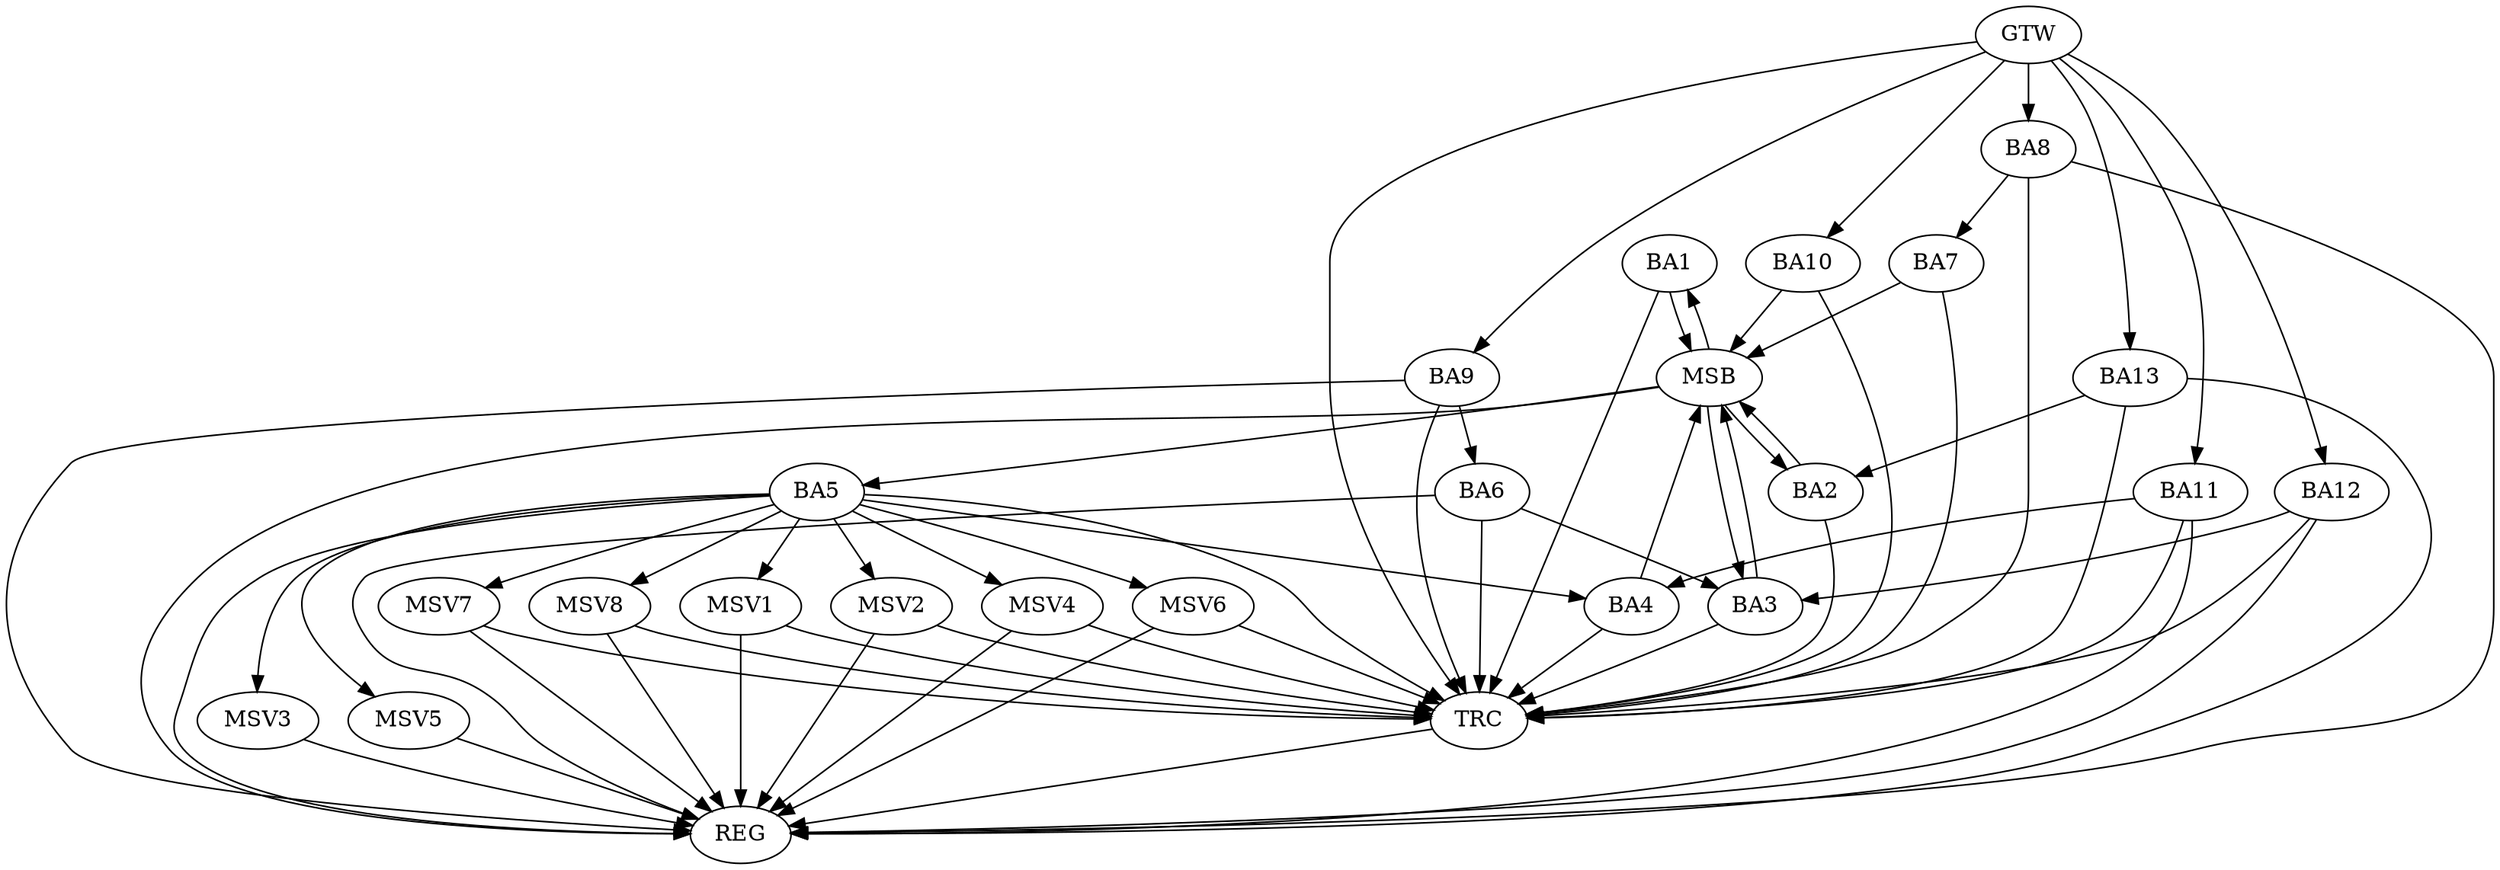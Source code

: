 strict digraph G {
  BA1 [ label="BA1" ];
  BA2 [ label="BA2" ];
  BA3 [ label="BA3" ];
  BA4 [ label="BA4" ];
  BA5 [ label="BA5" ];
  BA6 [ label="BA6" ];
  BA7 [ label="BA7" ];
  BA8 [ label="BA8" ];
  BA9 [ label="BA9" ];
  BA10 [ label="BA10" ];
  BA11 [ label="BA11" ];
  BA12 [ label="BA12" ];
  BA13 [ label="BA13" ];
  GTW [ label="GTW" ];
  REG [ label="REG" ];
  MSB [ label="MSB" ];
  TRC [ label="TRC" ];
  MSV1 [ label="MSV1" ];
  MSV2 [ label="MSV2" ];
  MSV3 [ label="MSV3" ];
  MSV4 [ label="MSV4" ];
  MSV5 [ label="MSV5" ];
  MSV6 [ label="MSV6" ];
  MSV7 [ label="MSV7" ];
  MSV8 [ label="MSV8" ];
  BA5 -> BA4;
  BA6 -> BA3;
  BA8 -> BA7;
  BA9 -> BA6;
  BA11 -> BA4;
  BA12 -> BA3;
  BA13 -> BA2;
  GTW -> BA8;
  GTW -> BA9;
  GTW -> BA10;
  GTW -> BA11;
  GTW -> BA12;
  GTW -> BA13;
  BA5 -> REG;
  BA6 -> REG;
  BA8 -> REG;
  BA9 -> REG;
  BA11 -> REG;
  BA12 -> REG;
  BA13 -> REG;
  BA1 -> MSB;
  MSB -> BA2;
  MSB -> REG;
  BA2 -> MSB;
  MSB -> BA1;
  BA3 -> MSB;
  BA4 -> MSB;
  MSB -> BA3;
  BA7 -> MSB;
  BA10 -> MSB;
  MSB -> BA5;
  BA1 -> TRC;
  BA2 -> TRC;
  BA3 -> TRC;
  BA4 -> TRC;
  BA5 -> TRC;
  BA6 -> TRC;
  BA7 -> TRC;
  BA8 -> TRC;
  BA9 -> TRC;
  BA10 -> TRC;
  BA11 -> TRC;
  BA12 -> TRC;
  BA13 -> TRC;
  GTW -> TRC;
  TRC -> REG;
  BA5 -> MSV1;
  MSV1 -> REG;
  MSV1 -> TRC;
  BA5 -> MSV2;
  MSV2 -> REG;
  MSV2 -> TRC;
  BA5 -> MSV3;
  MSV3 -> REG;
  BA5 -> MSV4;
  MSV4 -> REG;
  MSV4 -> TRC;
  BA5 -> MSV5;
  MSV5 -> REG;
  BA5 -> MSV6;
  MSV6 -> REG;
  MSV6 -> TRC;
  BA5 -> MSV7;
  BA5 -> MSV8;
  MSV7 -> REG;
  MSV7 -> TRC;
  MSV8 -> REG;
  MSV8 -> TRC;
}
